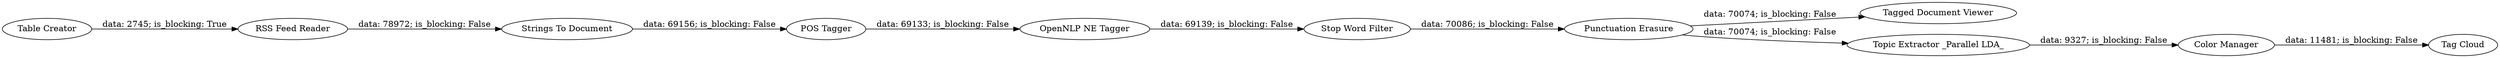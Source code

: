 digraph {
	"-7082657458450329050_6" [label="Stop Word Filter"]
	"-7082657458450329050_44" [label="Tag Cloud"]
	"-7082657458450329050_5" [label="OpenNLP NE Tagger"]
	"-7082657458450329050_8" [label="Tagged Document Viewer"]
	"-7082657458450329050_43" [label="Color Manager"]
	"-7082657458450329050_3" [label="Strings To Document"]
	"-7082657458450329050_1" [label="RSS Feed Reader"]
	"-7082657458450329050_7" [label="Punctuation Erasure"]
	"-7082657458450329050_2" [label="Table Creator"]
	"-7082657458450329050_42" [label="Topic Extractor _Parallel LDA_"]
	"-7082657458450329050_4" [label="POS Tagger"]
	"-7082657458450329050_1" -> "-7082657458450329050_3" [label="data: 78972; is_blocking: False"]
	"-7082657458450329050_7" -> "-7082657458450329050_8" [label="data: 70074; is_blocking: False"]
	"-7082657458450329050_5" -> "-7082657458450329050_6" [label="data: 69139; is_blocking: False"]
	"-7082657458450329050_2" -> "-7082657458450329050_1" [label="data: 2745; is_blocking: True"]
	"-7082657458450329050_43" -> "-7082657458450329050_44" [label="data: 11481; is_blocking: False"]
	"-7082657458450329050_42" -> "-7082657458450329050_43" [label="data: 9327; is_blocking: False"]
	"-7082657458450329050_7" -> "-7082657458450329050_42" [label="data: 70074; is_blocking: False"]
	"-7082657458450329050_3" -> "-7082657458450329050_4" [label="data: 69156; is_blocking: False"]
	"-7082657458450329050_4" -> "-7082657458450329050_5" [label="data: 69133; is_blocking: False"]
	"-7082657458450329050_6" -> "-7082657458450329050_7" [label="data: 70086; is_blocking: False"]
	rankdir=LR
}
